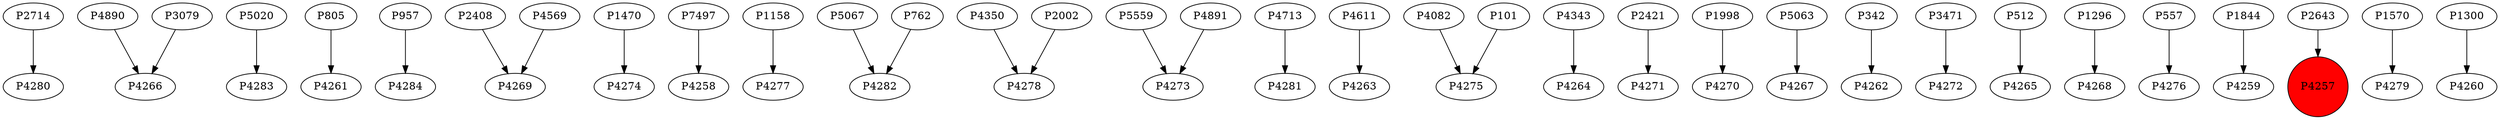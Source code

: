 digraph {
	P2714 -> P4280
	P4890 -> P4266
	P5020 -> P4283
	P805 -> P4261
	P957 -> P4284
	P2408 -> P4269
	P1470 -> P4274
	P7497 -> P4258
	P1158 -> P4277
	P5067 -> P4282
	P4350 -> P4278
	P5559 -> P4273
	P4713 -> P4281
	P4611 -> P4263
	P4082 -> P4275
	P4343 -> P4264
	P2421 -> P4271
	P1998 -> P4270
	P2002 -> P4278
	P5063 -> P4267
	P342 -> P4262
	P101 -> P4275
	P3471 -> P4272
	P512 -> P4265
	P3079 -> P4266
	P1296 -> P4268
	P557 -> P4276
	P1844 -> P4259
	P762 -> P4282
	P2643 -> P4257
	P4891 -> P4273
	P1570 -> P4279
	P4569 -> P4269
	P1300 -> P4260
	P4257 [shape=circle]
	P4257 [style=filled]
	P4257 [fillcolor=red]
}